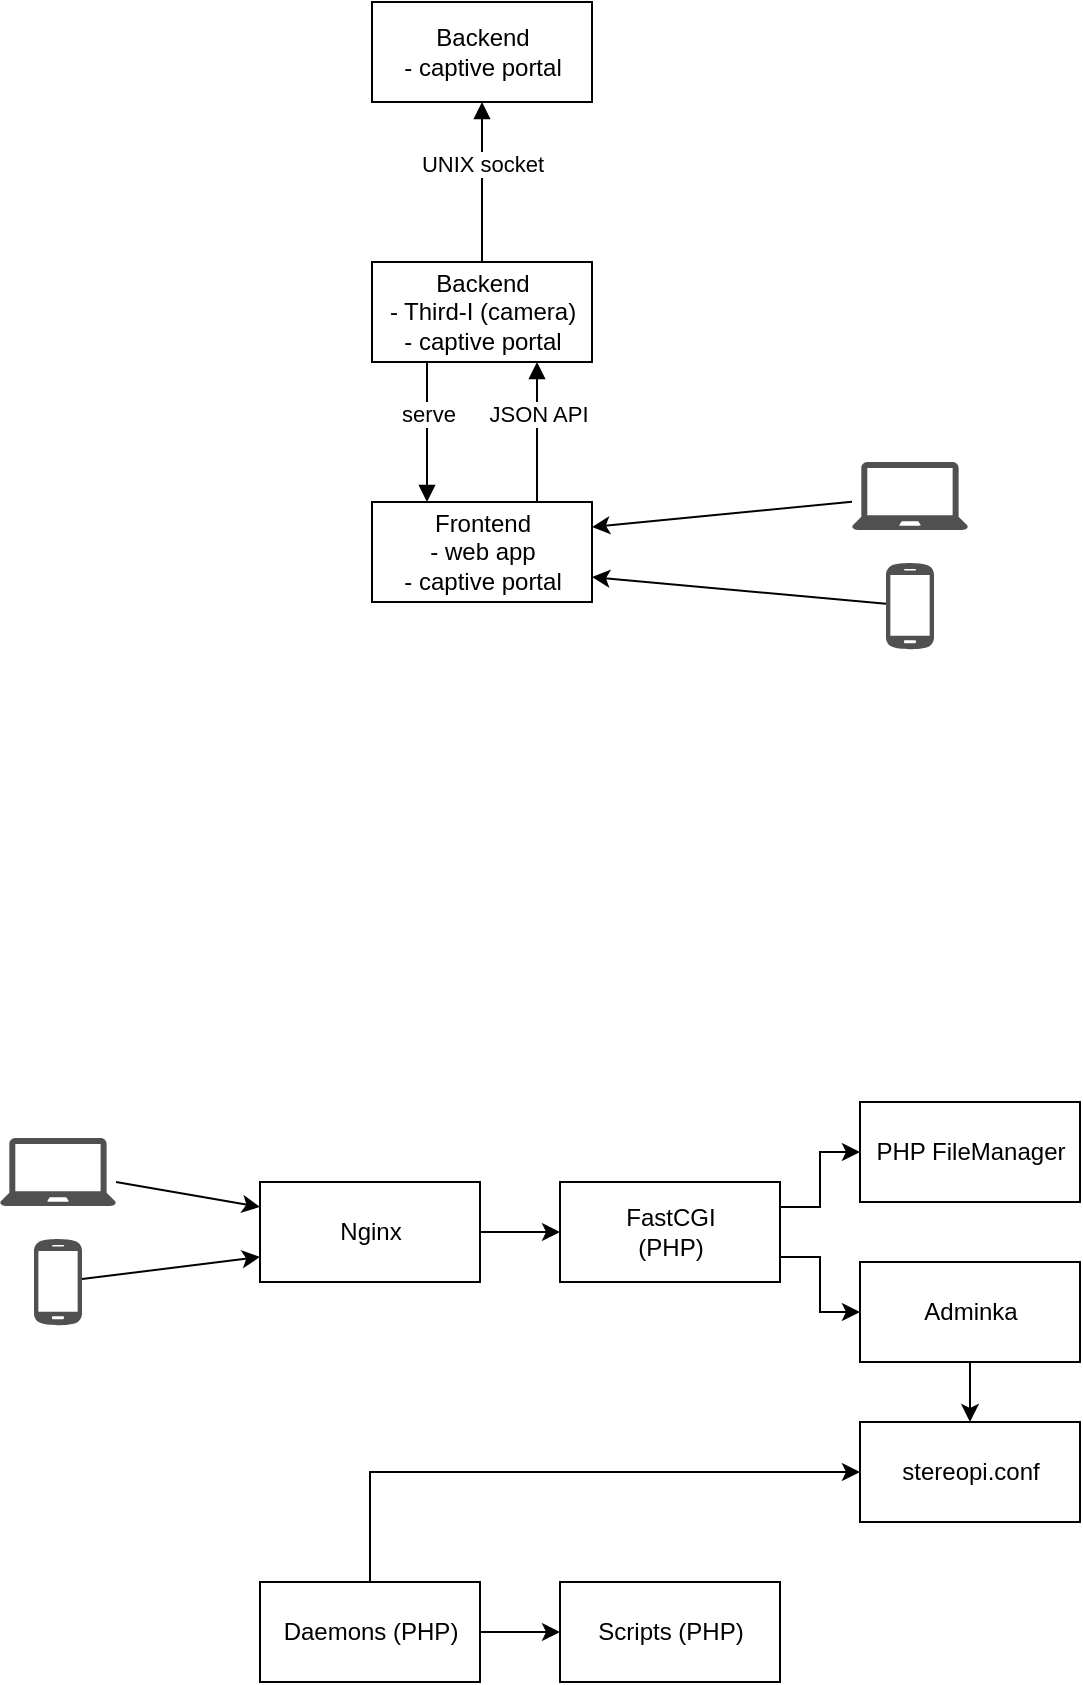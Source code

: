 <mxfile version="13.6.9" type="github">
  <diagram id="EHZb14BvgaKVWSqgQuvn" name="Page-1">
    <mxGraphModel dx="1422" dy="831" grid="1" gridSize="10" guides="1" tooltips="1" connect="1" arrows="1" fold="1" page="1" pageScale="1" pageWidth="850" pageHeight="1100" math="0" shadow="0">
      <root>
        <mxCell id="0" />
        <mxCell id="1" parent="0" />
        <mxCell id="VB6oOExeKXiY0ZP3QW9x-2" value="Frontend&lt;br&gt;- web app&lt;br&gt;- captive portal" style="html=1;" parent="1" vertex="1">
          <mxGeometry x="276" y="340" width="110" height="50" as="geometry" />
        </mxCell>
        <mxCell id="R91F2Yu0FQq_XXMoHAW0-1" value="Backend&lt;br&gt;- captive portal" style="html=1;" parent="1" vertex="1">
          <mxGeometry x="276" y="90" width="110" height="50" as="geometry" />
        </mxCell>
        <mxCell id="R91F2Yu0FQq_XXMoHAW0-2" value="&lt;div&gt;Backend&lt;/div&gt;&lt;div&gt;- Third-I (camera)&lt;/div&gt;&lt;div&gt;- captive portal&lt;br&gt;&lt;/div&gt;" style="html=1;" parent="1" vertex="1">
          <mxGeometry x="276" y="220" width="110" height="50" as="geometry" />
        </mxCell>
        <mxCell id="R91F2Yu0FQq_XXMoHAW0-5" value="UNIX socket" style="html=1;verticalAlign=bottom;endArrow=block;entryX=0.5;entryY=1;entryDx=0;entryDy=0;exitX=0.5;exitY=0;exitDx=0;exitDy=0;" parent="1" source="R91F2Yu0FQq_XXMoHAW0-2" target="R91F2Yu0FQq_XXMoHAW0-1" edge="1">
          <mxGeometry width="80" relative="1" as="geometry">
            <mxPoint x="516" y="170" as="sourcePoint" />
            <mxPoint x="576" y="230" as="targetPoint" />
          </mxGeometry>
        </mxCell>
        <mxCell id="R91F2Yu0FQq_XXMoHAW0-7" value="serve" style="html=1;verticalAlign=bottom;endArrow=block;exitX=0.25;exitY=1;exitDx=0;exitDy=0;entryX=0.25;entryY=0;entryDx=0;entryDy=0;" parent="1" source="R91F2Yu0FQq_XXMoHAW0-2" target="VB6oOExeKXiY0ZP3QW9x-2" edge="1">
          <mxGeometry width="80" relative="1" as="geometry">
            <mxPoint x="496" y="230" as="sourcePoint" />
            <mxPoint x="576" y="230" as="targetPoint" />
          </mxGeometry>
        </mxCell>
        <mxCell id="R91F2Yu0FQq_XXMoHAW0-8" value="JSON API" style="html=1;verticalAlign=bottom;endArrow=block;entryX=0.75;entryY=1;entryDx=0;entryDy=0;exitX=0.75;exitY=0;exitDx=0;exitDy=0;" parent="1" source="VB6oOExeKXiY0ZP3QW9x-2" target="R91F2Yu0FQq_XXMoHAW0-2" edge="1">
          <mxGeometry width="80" relative="1" as="geometry">
            <mxPoint x="496" y="230" as="sourcePoint" />
            <mxPoint x="576" y="230" as="targetPoint" />
          </mxGeometry>
        </mxCell>
        <mxCell id="R91F2Yu0FQq_XXMoHAW0-13" value="" style="pointerEvents=1;shadow=0;dashed=0;html=1;strokeColor=none;fillColor=#505050;labelPosition=center;verticalLabelPosition=bottom;verticalAlign=top;outlineConnect=0;align=center;shape=mxgraph.office.devices.cell_phone_android_standalone;" parent="1" vertex="1">
          <mxGeometry x="533" y="370" width="24" height="44" as="geometry" />
        </mxCell>
        <mxCell id="R91F2Yu0FQq_XXMoHAW0-14" value="" style="pointerEvents=1;shadow=0;dashed=0;html=1;strokeColor=none;fillColor=#505050;labelPosition=center;verticalLabelPosition=bottom;verticalAlign=top;outlineConnect=0;align=center;shape=mxgraph.office.devices.laptop;" parent="1" vertex="1">
          <mxGeometry x="516" y="320" width="58" height="34" as="geometry" />
        </mxCell>
        <mxCell id="R91F2Yu0FQq_XXMoHAW0-15" value="" style="endArrow=classic;html=1;entryX=1;entryY=0.25;entryDx=0;entryDy=0;" parent="1" source="R91F2Yu0FQq_XXMoHAW0-14" target="VB6oOExeKXiY0ZP3QW9x-2" edge="1">
          <mxGeometry width="50" height="50" relative="1" as="geometry">
            <mxPoint x="516" y="260" as="sourcePoint" />
            <mxPoint x="566" y="210" as="targetPoint" />
          </mxGeometry>
        </mxCell>
        <mxCell id="R91F2Yu0FQq_XXMoHAW0-16" value="" style="endArrow=classic;html=1;entryX=1;entryY=0.75;entryDx=0;entryDy=0;" parent="1" source="R91F2Yu0FQq_XXMoHAW0-13" target="VB6oOExeKXiY0ZP3QW9x-2" edge="1">
          <mxGeometry width="50" height="50" relative="1" as="geometry">
            <mxPoint x="516" y="260" as="sourcePoint" />
            <mxPoint x="566" y="210" as="targetPoint" />
          </mxGeometry>
        </mxCell>
        <mxCell id="R91F2Yu0FQq_XXMoHAW0-23" style="edgeStyle=orthogonalEdgeStyle;rounded=0;orthogonalLoop=1;jettySize=auto;html=1;exitX=1;exitY=0.5;exitDx=0;exitDy=0;entryX=0;entryY=0.5;entryDx=0;entryDy=0;" parent="1" source="R91F2Yu0FQq_XXMoHAW0-17" target="R91F2Yu0FQq_XXMoHAW0-18" edge="1">
          <mxGeometry relative="1" as="geometry" />
        </mxCell>
        <mxCell id="R91F2Yu0FQq_XXMoHAW0-17" value="Nginx" style="html=1;" parent="1" vertex="1">
          <mxGeometry x="220" y="680" width="110" height="50" as="geometry" />
        </mxCell>
        <mxCell id="R91F2Yu0FQq_XXMoHAW0-21" style="edgeStyle=orthogonalEdgeStyle;rounded=0;orthogonalLoop=1;jettySize=auto;html=1;exitX=1;exitY=0.25;exitDx=0;exitDy=0;entryX=0;entryY=0.5;entryDx=0;entryDy=0;" parent="1" source="R91F2Yu0FQq_XXMoHAW0-18" target="R91F2Yu0FQq_XXMoHAW0-19" edge="1">
          <mxGeometry relative="1" as="geometry" />
        </mxCell>
        <mxCell id="R91F2Yu0FQq_XXMoHAW0-22" style="edgeStyle=orthogonalEdgeStyle;rounded=0;orthogonalLoop=1;jettySize=auto;html=1;exitX=1;exitY=0.75;exitDx=0;exitDy=0;entryX=0;entryY=0.5;entryDx=0;entryDy=0;" parent="1" source="R91F2Yu0FQq_XXMoHAW0-18" target="R91F2Yu0FQq_XXMoHAW0-20" edge="1">
          <mxGeometry relative="1" as="geometry" />
        </mxCell>
        <mxCell id="R91F2Yu0FQq_XXMoHAW0-18" value="FastCGI&lt;br&gt;(PHP)" style="html=1;" parent="1" vertex="1">
          <mxGeometry x="370" y="680" width="110" height="50" as="geometry" />
        </mxCell>
        <mxCell id="R91F2Yu0FQq_XXMoHAW0-19" value="PHP FileManager" style="html=1;" parent="1" vertex="1">
          <mxGeometry x="520" y="640" width="110" height="50" as="geometry" />
        </mxCell>
        <mxCell id="R91F2Yu0FQq_XXMoHAW0-31" style="edgeStyle=orthogonalEdgeStyle;rounded=0;orthogonalLoop=1;jettySize=auto;html=1;exitX=0.5;exitY=1;exitDx=0;exitDy=0;entryX=0.5;entryY=0;entryDx=0;entryDy=0;" parent="1" source="R91F2Yu0FQq_XXMoHAW0-20" target="R91F2Yu0FQq_XXMoHAW0-30" edge="1">
          <mxGeometry relative="1" as="geometry" />
        </mxCell>
        <mxCell id="R91F2Yu0FQq_XXMoHAW0-20" value="Adminka" style="html=1;" parent="1" vertex="1">
          <mxGeometry x="520" y="720" width="110" height="50" as="geometry" />
        </mxCell>
        <mxCell id="R91F2Yu0FQq_XXMoHAW0-24" value="Scripts (PHP)" style="html=1;" parent="1" vertex="1">
          <mxGeometry x="370" y="880" width="110" height="50" as="geometry" />
        </mxCell>
        <mxCell id="R91F2Yu0FQq_XXMoHAW0-29" style="edgeStyle=orthogonalEdgeStyle;rounded=0;orthogonalLoop=1;jettySize=auto;html=1;exitX=1;exitY=0.5;exitDx=0;exitDy=0;entryX=0;entryY=0.5;entryDx=0;entryDy=0;" parent="1" source="R91F2Yu0FQq_XXMoHAW0-25" target="R91F2Yu0FQq_XXMoHAW0-24" edge="1">
          <mxGeometry relative="1" as="geometry" />
        </mxCell>
        <mxCell id="R91F2Yu0FQq_XXMoHAW0-32" style="edgeStyle=orthogonalEdgeStyle;rounded=0;orthogonalLoop=1;jettySize=auto;html=1;exitX=0.5;exitY=0;exitDx=0;exitDy=0;entryX=0;entryY=0.5;entryDx=0;entryDy=0;" parent="1" source="R91F2Yu0FQq_XXMoHAW0-25" target="R91F2Yu0FQq_XXMoHAW0-30" edge="1">
          <mxGeometry relative="1" as="geometry" />
        </mxCell>
        <mxCell id="R91F2Yu0FQq_XXMoHAW0-25" value="Daemons (PHP)" style="html=1;" parent="1" vertex="1">
          <mxGeometry x="220" y="880" width="110" height="50" as="geometry" />
        </mxCell>
        <mxCell id="R91F2Yu0FQq_XXMoHAW0-30" value="&lt;div&gt;stereopi.conf&lt;/div&gt;" style="html=1;" parent="1" vertex="1">
          <mxGeometry x="520" y="800" width="110" height="50" as="geometry" />
        </mxCell>
        <mxCell id="R91F2Yu0FQq_XXMoHAW0-33" value="" style="pointerEvents=1;shadow=0;dashed=0;html=1;strokeColor=none;fillColor=#505050;labelPosition=center;verticalLabelPosition=bottom;verticalAlign=top;outlineConnect=0;align=center;shape=mxgraph.office.devices.cell_phone_android_standalone;" parent="1" vertex="1">
          <mxGeometry x="107" y="708" width="24" height="44" as="geometry" />
        </mxCell>
        <mxCell id="R91F2Yu0FQq_XXMoHAW0-34" value="" style="pointerEvents=1;shadow=0;dashed=0;html=1;strokeColor=none;fillColor=#505050;labelPosition=center;verticalLabelPosition=bottom;verticalAlign=top;outlineConnect=0;align=center;shape=mxgraph.office.devices.laptop;" parent="1" vertex="1">
          <mxGeometry x="90" y="658" width="58" height="34" as="geometry" />
        </mxCell>
        <mxCell id="R91F2Yu0FQq_XXMoHAW0-35" value="" style="endArrow=classic;html=1;entryX=0;entryY=0.25;entryDx=0;entryDy=0;" parent="1" source="R91F2Yu0FQq_XXMoHAW0-34" target="R91F2Yu0FQq_XXMoHAW0-17" edge="1">
          <mxGeometry width="50" height="50" relative="1" as="geometry">
            <mxPoint x="20" y="598" as="sourcePoint" />
            <mxPoint x="-110" y="690.5" as="targetPoint" />
          </mxGeometry>
        </mxCell>
        <mxCell id="R91F2Yu0FQq_XXMoHAW0-36" value="" style="endArrow=classic;html=1;entryX=0;entryY=0.75;entryDx=0;entryDy=0;" parent="1" source="R91F2Yu0FQq_XXMoHAW0-33" target="R91F2Yu0FQq_XXMoHAW0-17" edge="1">
          <mxGeometry width="50" height="50" relative="1" as="geometry">
            <mxPoint x="20" y="598" as="sourcePoint" />
            <mxPoint x="-110" y="715.5" as="targetPoint" />
          </mxGeometry>
        </mxCell>
      </root>
    </mxGraphModel>
  </diagram>
</mxfile>
